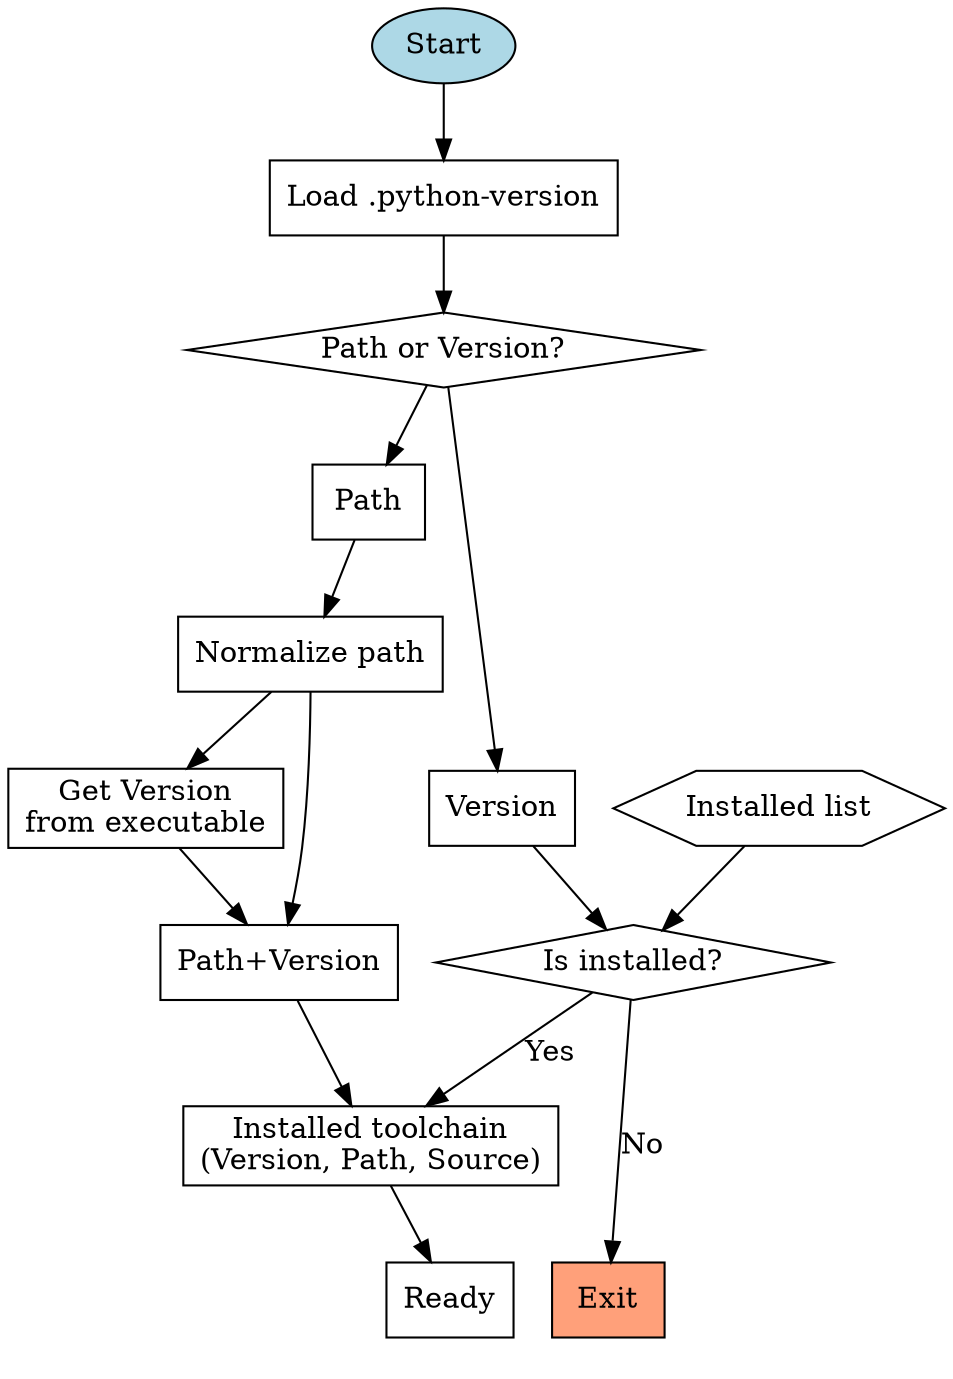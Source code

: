 digraph start {
    node [shape="rectangle"];

    start [label="Start", shape="oval", style="filled", fillcolor="lightblue"];
    subgraph cluster_aligned {
        color="none";
        exit [label="Exit", style="filled", fillcolor="lightsalmon"];
        ready [label="Ready"];
    }
    installed_list [label="Installed list", shape="hexagon"];

    load_file [label="Load .python-version"];
    decision_path_or_version [label="Path or Version?", shape="diamond"];

    loaded_path [label="Path"];
    loaded_version [label="Version"];

    normalize_path [label="Normalize path"];
    get_version_from_path [label="Get Version\nfrom executable"];
    combined_version_path [label="Path+Version"];
    installed_toolchain [label="Installed toolchain\n(Version, Path, Source)"];
    decision_is_installed [label="Is installed?", shape="diamond"];


    // ========================================================
    // Transitions

    start -> load_file;
    load_file -> decision_path_or_version;
    decision_path_or_version -> loaded_path;
    decision_path_or_version -> loaded_version;

    loaded_path -> normalize_path;
    normalize_path -> get_version_from_path;
    get_version_from_path -> combined_version_path;
    normalize_path -> combined_version_path;

    combined_version_path -> installed_toolchain;

    loaded_version -> decision_is_installed;
    installed_list -> decision_is_installed;

    decision_is_installed -> installed_toolchain [label="Yes"];
    decision_is_installed -> exit [label="No"];

    installed_toolchain -> ready;
}